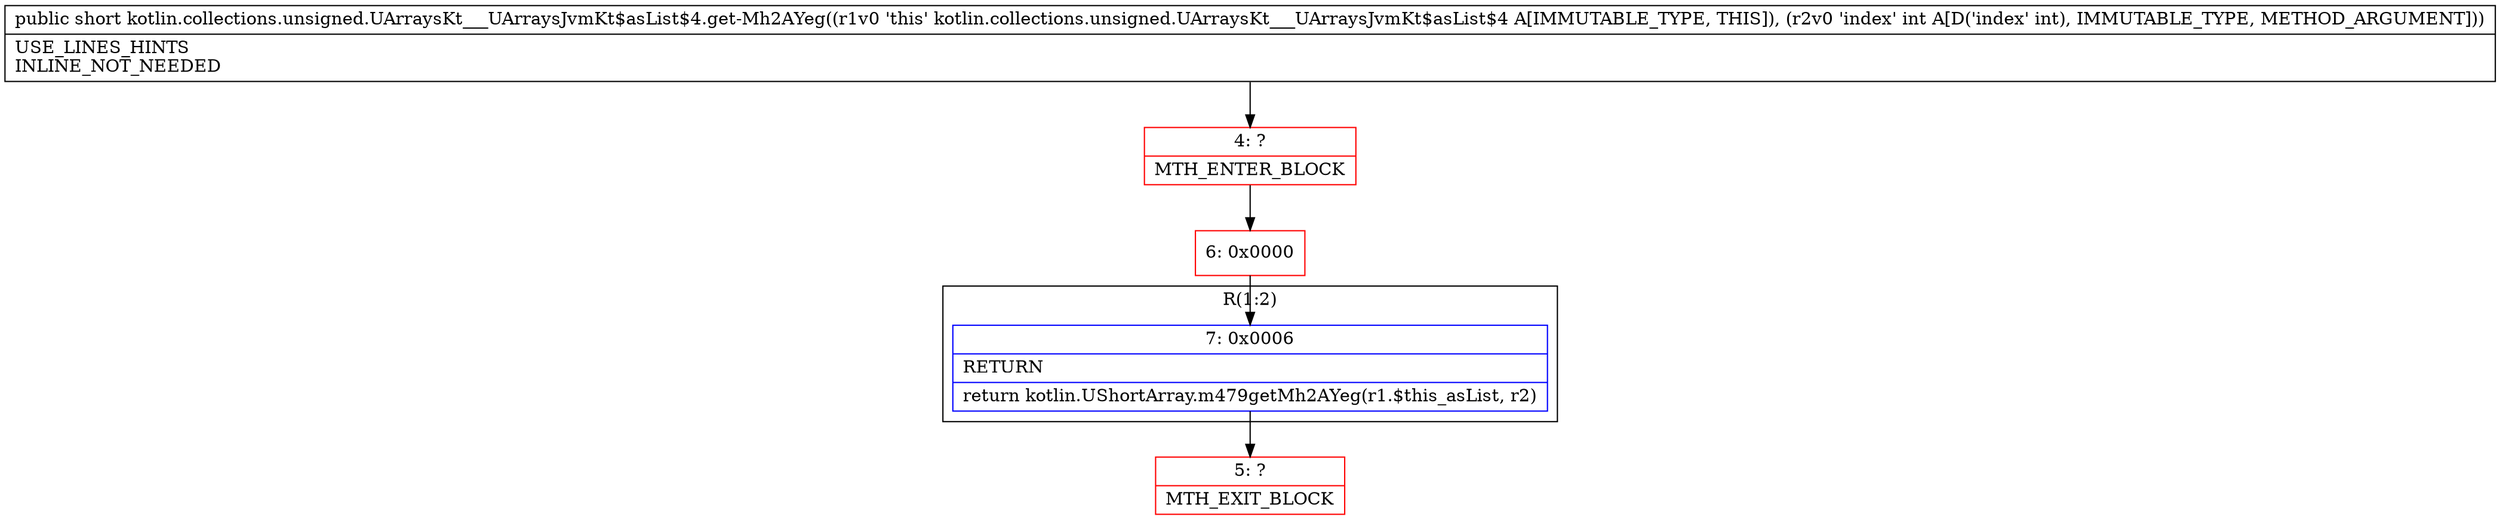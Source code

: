 digraph "CFG forkotlin.collections.unsigned.UArraysKt___UArraysJvmKt$asList$4.get\-Mh2AYeg(I)S" {
subgraph cluster_Region_1569873873 {
label = "R(1:2)";
node [shape=record,color=blue];
Node_7 [shape=record,label="{7\:\ 0x0006|RETURN\l|return kotlin.UShortArray.m479getMh2AYeg(r1.$this_asList, r2)\l}"];
}
Node_4 [shape=record,color=red,label="{4\:\ ?|MTH_ENTER_BLOCK\l}"];
Node_6 [shape=record,color=red,label="{6\:\ 0x0000}"];
Node_5 [shape=record,color=red,label="{5\:\ ?|MTH_EXIT_BLOCK\l}"];
MethodNode[shape=record,label="{public short kotlin.collections.unsigned.UArraysKt___UArraysJvmKt$asList$4.get\-Mh2AYeg((r1v0 'this' kotlin.collections.unsigned.UArraysKt___UArraysJvmKt$asList$4 A[IMMUTABLE_TYPE, THIS]), (r2v0 'index' int A[D('index' int), IMMUTABLE_TYPE, METHOD_ARGUMENT]))  | USE_LINES_HINTS\lINLINE_NOT_NEEDED\l}"];
MethodNode -> Node_4;Node_7 -> Node_5;
Node_4 -> Node_6;
Node_6 -> Node_7;
}

